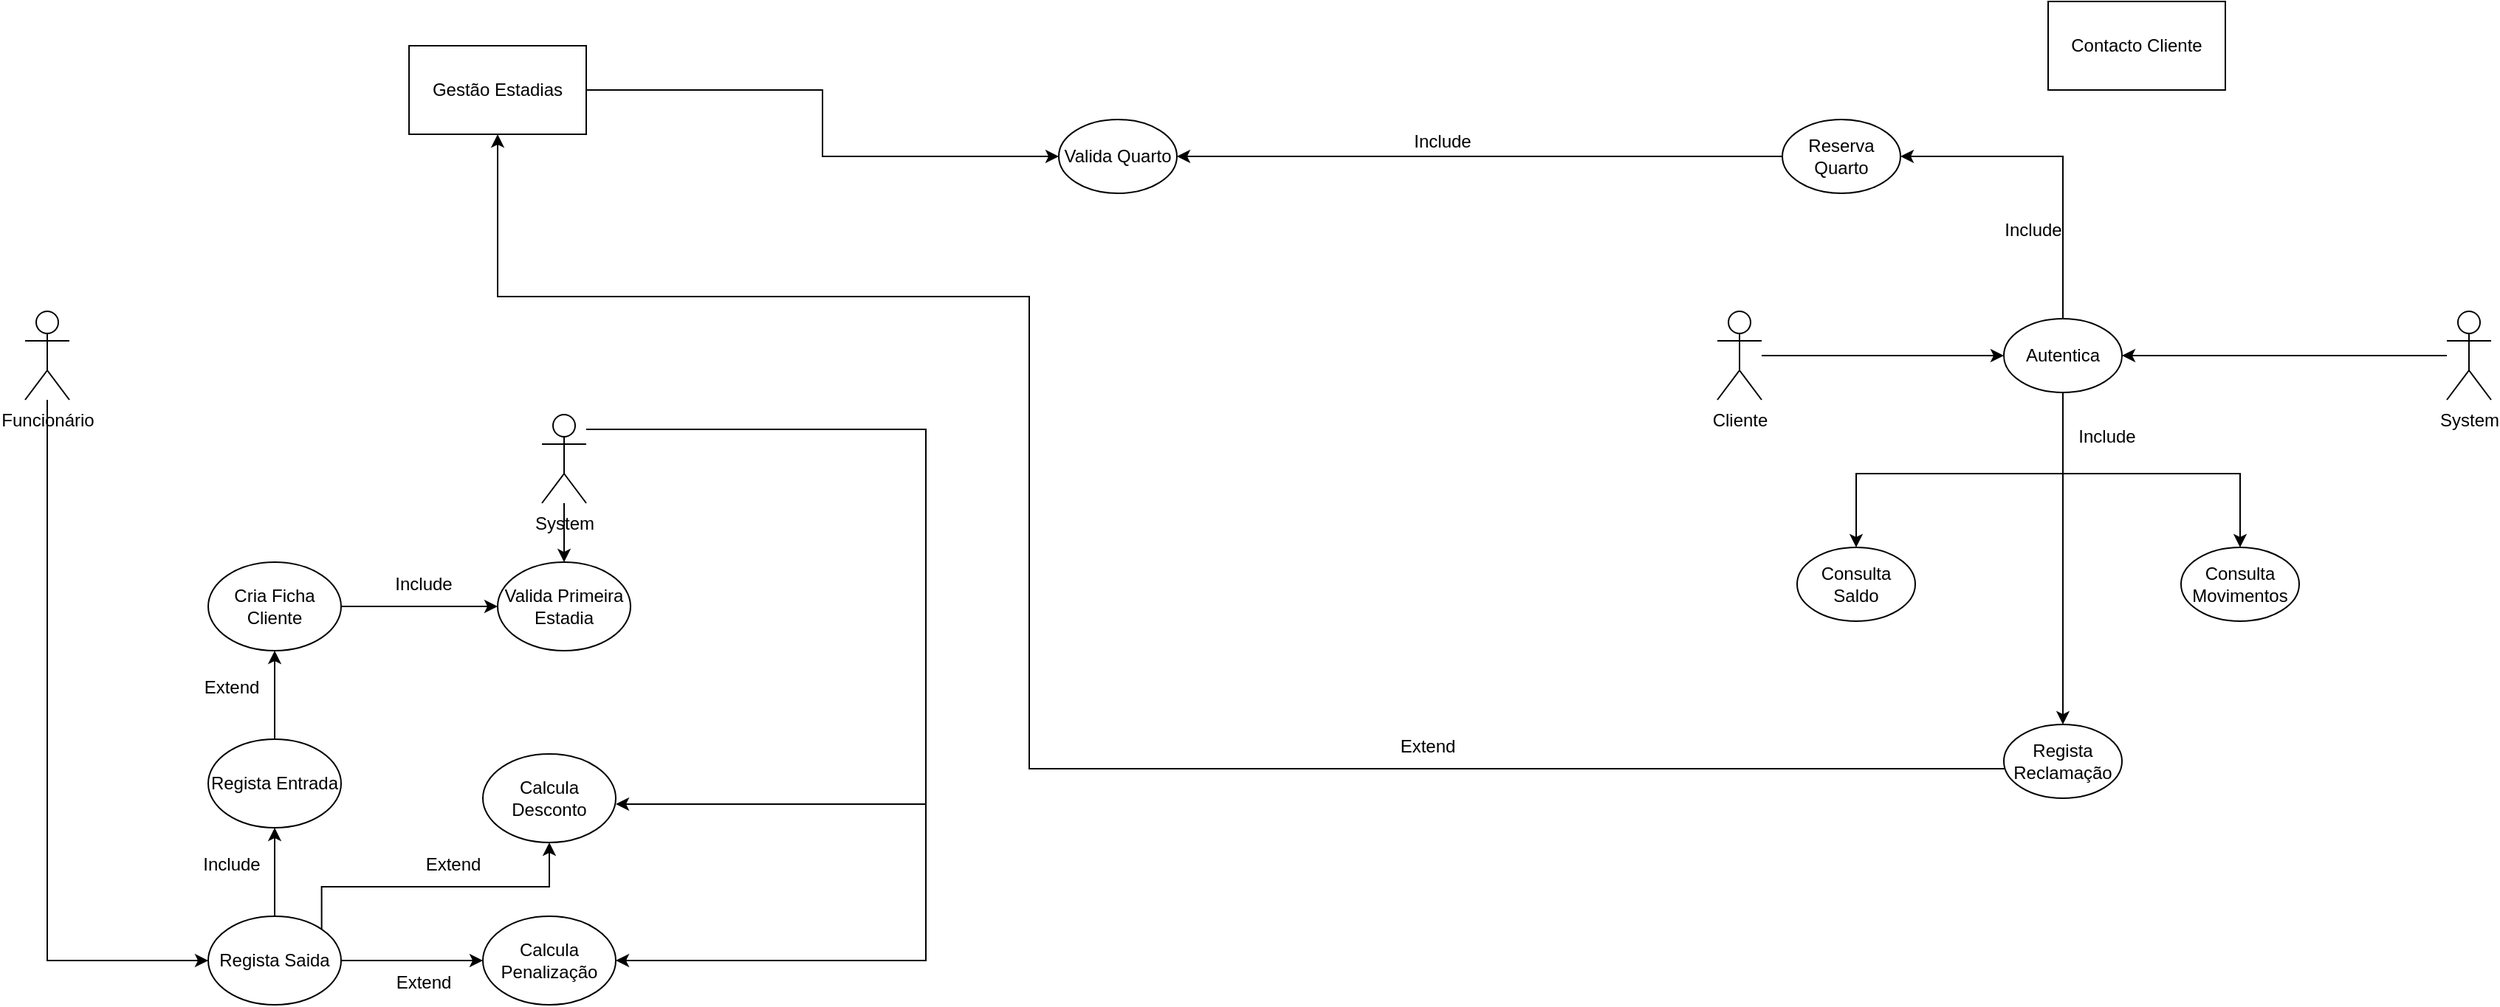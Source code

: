 <mxfile version="26.0.12">
  <diagram name="Página-1" id="fh4KVaTLT4rVOwyniBJN">
    <mxGraphModel dx="1632" dy="753" grid="1" gridSize="10" guides="1" tooltips="1" connect="1" arrows="1" fold="1" page="1" pageScale="1" pageWidth="827" pageHeight="1169" math="0" shadow="0">
      <root>
        <mxCell id="0" />
        <mxCell id="1" parent="0" />
        <mxCell id="tYYlDMSHgzgQFrv5HUEB-68" style="edgeStyle=orthogonalEdgeStyle;rounded=0;orthogonalLoop=1;jettySize=auto;html=1;entryX=0;entryY=0.5;entryDx=0;entryDy=0;" edge="1" parent="1" source="tYYlDMSHgzgQFrv5HUEB-1" target="tYYlDMSHgzgQFrv5HUEB-16">
          <mxGeometry relative="1" as="geometry">
            <Array as="points">
              <mxPoint x="95" y="690" />
            </Array>
          </mxGeometry>
        </mxCell>
        <mxCell id="tYYlDMSHgzgQFrv5HUEB-1" value="Funcionário" style="shape=umlActor;verticalLabelPosition=bottom;verticalAlign=top;html=1;outlineConnect=0;" vertex="1" parent="1">
          <mxGeometry x="80" y="250" width="30" height="60" as="geometry" />
        </mxCell>
        <mxCell id="tYYlDMSHgzgQFrv5HUEB-10" style="edgeStyle=orthogonalEdgeStyle;rounded=0;orthogonalLoop=1;jettySize=auto;html=1;entryX=0.5;entryY=0;entryDx=0;entryDy=0;" edge="1" parent="1" source="tYYlDMSHgzgQFrv5HUEB-3" target="tYYlDMSHgzgQFrv5HUEB-5">
          <mxGeometry relative="1" as="geometry" />
        </mxCell>
        <mxCell id="tYYlDMSHgzgQFrv5HUEB-3" value="System" style="shape=umlActor;verticalLabelPosition=bottom;verticalAlign=top;html=1;outlineConnect=0;" vertex="1" parent="1">
          <mxGeometry x="430" y="320" width="30" height="60" as="geometry" />
        </mxCell>
        <mxCell id="tYYlDMSHgzgQFrv5HUEB-5" value="Valida Primeira Estadia" style="ellipse;whiteSpace=wrap;html=1;" vertex="1" parent="1">
          <mxGeometry x="400" y="420" width="90" height="60" as="geometry" />
        </mxCell>
        <mxCell id="tYYlDMSHgzgQFrv5HUEB-7" value="Include" style="text;html=1;align=center;verticalAlign=middle;whiteSpace=wrap;rounded=0;" vertex="1" parent="1">
          <mxGeometry x="320" y="420" width="60" height="30" as="geometry" />
        </mxCell>
        <mxCell id="tYYlDMSHgzgQFrv5HUEB-70" style="edgeStyle=orthogonalEdgeStyle;rounded=0;orthogonalLoop=1;jettySize=auto;html=1;entryX=0;entryY=0.5;entryDx=0;entryDy=0;" edge="1" parent="1" source="tYYlDMSHgzgQFrv5HUEB-8" target="tYYlDMSHgzgQFrv5HUEB-5">
          <mxGeometry relative="1" as="geometry" />
        </mxCell>
        <mxCell id="tYYlDMSHgzgQFrv5HUEB-8" value="Cria Ficha Cliente" style="ellipse;whiteSpace=wrap;html=1;" vertex="1" parent="1">
          <mxGeometry x="204" y="420" width="90" height="60" as="geometry" />
        </mxCell>
        <mxCell id="tYYlDMSHgzgQFrv5HUEB-69" style="edgeStyle=orthogonalEdgeStyle;rounded=0;orthogonalLoop=1;jettySize=auto;html=1;exitX=0.5;exitY=0;exitDx=0;exitDy=0;entryX=0.5;entryY=1;entryDx=0;entryDy=0;" edge="1" parent="1" source="tYYlDMSHgzgQFrv5HUEB-15" target="tYYlDMSHgzgQFrv5HUEB-8">
          <mxGeometry relative="1" as="geometry" />
        </mxCell>
        <mxCell id="tYYlDMSHgzgQFrv5HUEB-15" value="Regista Entrada" style="ellipse;whiteSpace=wrap;html=1;" vertex="1" parent="1">
          <mxGeometry x="204" y="540" width="90" height="60" as="geometry" />
        </mxCell>
        <mxCell id="tYYlDMSHgzgQFrv5HUEB-67" style="edgeStyle=orthogonalEdgeStyle;rounded=0;orthogonalLoop=1;jettySize=auto;html=1;exitX=0.5;exitY=0;exitDx=0;exitDy=0;entryX=0.5;entryY=1;entryDx=0;entryDy=0;" edge="1" parent="1" source="tYYlDMSHgzgQFrv5HUEB-16" target="tYYlDMSHgzgQFrv5HUEB-15">
          <mxGeometry relative="1" as="geometry" />
        </mxCell>
        <mxCell id="tYYlDMSHgzgQFrv5HUEB-71" style="edgeStyle=orthogonalEdgeStyle;rounded=0;orthogonalLoop=1;jettySize=auto;html=1;entryX=0;entryY=0.5;entryDx=0;entryDy=0;" edge="1" parent="1" source="tYYlDMSHgzgQFrv5HUEB-16">
          <mxGeometry relative="1" as="geometry">
            <mxPoint x="390" y="690" as="targetPoint" />
          </mxGeometry>
        </mxCell>
        <mxCell id="tYYlDMSHgzgQFrv5HUEB-72" style="edgeStyle=orthogonalEdgeStyle;rounded=0;orthogonalLoop=1;jettySize=auto;html=1;exitX=1;exitY=0;exitDx=0;exitDy=0;entryX=0.5;entryY=1;entryDx=0;entryDy=0;" edge="1" parent="1" source="tYYlDMSHgzgQFrv5HUEB-16">
          <mxGeometry relative="1" as="geometry">
            <mxPoint x="435" y="610" as="targetPoint" />
            <Array as="points">
              <mxPoint x="281" y="640" />
              <mxPoint x="435" y="640" />
            </Array>
          </mxGeometry>
        </mxCell>
        <mxCell id="tYYlDMSHgzgQFrv5HUEB-16" value="Regista Saida" style="ellipse;whiteSpace=wrap;html=1;" vertex="1" parent="1">
          <mxGeometry x="204" y="660" width="90" height="60" as="geometry" />
        </mxCell>
        <mxCell id="tYYlDMSHgzgQFrv5HUEB-19" value="Extend" style="text;html=1;align=center;verticalAlign=middle;whiteSpace=wrap;rounded=0;" vertex="1" parent="1">
          <mxGeometry x="190" y="490" width="60" height="30" as="geometry" />
        </mxCell>
        <mxCell id="tYYlDMSHgzgQFrv5HUEB-20" value="Include" style="text;html=1;align=center;verticalAlign=middle;whiteSpace=wrap;rounded=0;" vertex="1" parent="1">
          <mxGeometry x="190" y="610" width="60" height="30" as="geometry" />
        </mxCell>
        <mxCell id="tYYlDMSHgzgQFrv5HUEB-22" style="edgeStyle=orthogonalEdgeStyle;rounded=0;orthogonalLoop=1;jettySize=auto;html=1;entryX=1;entryY=0.5;entryDx=0;entryDy=0;" edge="1" parent="1" source="tYYlDMSHgzgQFrv5HUEB-3">
          <mxGeometry relative="1" as="geometry">
            <mxPoint x="480" y="690" as="targetPoint" />
            <Array as="points">
              <mxPoint x="690" y="330" />
              <mxPoint x="690" y="690" />
            </Array>
          </mxGeometry>
        </mxCell>
        <mxCell id="tYYlDMSHgzgQFrv5HUEB-24" value="Extend" style="text;html=1;align=center;verticalAlign=middle;whiteSpace=wrap;rounded=0;" vertex="1" parent="1">
          <mxGeometry x="320" y="690" width="60" height="30" as="geometry" />
        </mxCell>
        <mxCell id="tYYlDMSHgzgQFrv5HUEB-25" value="Calcula Penalização" style="ellipse;whiteSpace=wrap;html=1;" vertex="1" parent="1">
          <mxGeometry x="390" y="660" width="90" height="60" as="geometry" />
        </mxCell>
        <mxCell id="tYYlDMSHgzgQFrv5HUEB-36" value="Extend" style="text;html=1;align=center;verticalAlign=middle;whiteSpace=wrap;rounded=0;" vertex="1" parent="1">
          <mxGeometry x="340" y="610" width="60" height="30" as="geometry" />
        </mxCell>
        <mxCell id="tYYlDMSHgzgQFrv5HUEB-38" style="edgeStyle=orthogonalEdgeStyle;rounded=0;orthogonalLoop=1;jettySize=auto;html=1;entryX=1;entryY=0.5;entryDx=0;entryDy=0;" edge="1" parent="1">
          <mxGeometry relative="1" as="geometry">
            <mxPoint x="690" y="584" as="sourcePoint" />
            <mxPoint x="480" y="584" as="targetPoint" />
          </mxGeometry>
        </mxCell>
        <mxCell id="tYYlDMSHgzgQFrv5HUEB-39" value="Calcula Desconto" style="ellipse;whiteSpace=wrap;html=1;" vertex="1" parent="1">
          <mxGeometry x="390" y="550" width="90" height="60" as="geometry" />
        </mxCell>
        <mxCell id="tYYlDMSHgzgQFrv5HUEB-64" style="edgeStyle=orthogonalEdgeStyle;rounded=0;orthogonalLoop=1;jettySize=auto;html=1;entryX=0;entryY=0.5;entryDx=0;entryDy=0;" edge="1" parent="1" source="tYYlDMSHgzgQFrv5HUEB-43" target="tYYlDMSHgzgQFrv5HUEB-63">
          <mxGeometry relative="1" as="geometry" />
        </mxCell>
        <mxCell id="tYYlDMSHgzgQFrv5HUEB-43" value="Gestão Estadias" style="rounded=0;whiteSpace=wrap;html=1;" vertex="1" parent="1">
          <mxGeometry x="340" y="70" width="120" height="60" as="geometry" />
        </mxCell>
        <mxCell id="tYYlDMSHgzgQFrv5HUEB-45" value="Contacto Cliente" style="rounded=0;whiteSpace=wrap;html=1;" vertex="1" parent="1">
          <mxGeometry x="1450" y="40" width="120" height="60" as="geometry" />
        </mxCell>
        <mxCell id="tYYlDMSHgzgQFrv5HUEB-49" style="edgeStyle=orthogonalEdgeStyle;rounded=0;orthogonalLoop=1;jettySize=auto;html=1;entryX=0;entryY=0.5;entryDx=0;entryDy=0;" edge="1" parent="1" source="tYYlDMSHgzgQFrv5HUEB-46" target="tYYlDMSHgzgQFrv5HUEB-48">
          <mxGeometry relative="1" as="geometry" />
        </mxCell>
        <mxCell id="tYYlDMSHgzgQFrv5HUEB-46" value="Cliente" style="shape=umlActor;verticalLabelPosition=bottom;verticalAlign=top;html=1;outlineConnect=0;" vertex="1" parent="1">
          <mxGeometry x="1226" y="250" width="30" height="60" as="geometry" />
        </mxCell>
        <mxCell id="tYYlDMSHgzgQFrv5HUEB-50" style="edgeStyle=orthogonalEdgeStyle;rounded=0;orthogonalLoop=1;jettySize=auto;html=1;entryX=1;entryY=0.5;entryDx=0;entryDy=0;" edge="1" parent="1" source="tYYlDMSHgzgQFrv5HUEB-47" target="tYYlDMSHgzgQFrv5HUEB-48">
          <mxGeometry relative="1" as="geometry" />
        </mxCell>
        <mxCell id="tYYlDMSHgzgQFrv5HUEB-47" value="System" style="shape=umlActor;verticalLabelPosition=bottom;verticalAlign=top;html=1;outlineConnect=0;" vertex="1" parent="1">
          <mxGeometry x="1720" y="250" width="30" height="60" as="geometry" />
        </mxCell>
        <mxCell id="tYYlDMSHgzgQFrv5HUEB-53" style="edgeStyle=orthogonalEdgeStyle;rounded=0;orthogonalLoop=1;jettySize=auto;html=1;entryX=0.5;entryY=0;entryDx=0;entryDy=0;" edge="1" parent="1" source="tYYlDMSHgzgQFrv5HUEB-48" target="tYYlDMSHgzgQFrv5HUEB-51">
          <mxGeometry relative="1" as="geometry">
            <Array as="points">
              <mxPoint x="1460" y="360" />
              <mxPoint x="1320" y="360" />
            </Array>
          </mxGeometry>
        </mxCell>
        <mxCell id="tYYlDMSHgzgQFrv5HUEB-54" style="edgeStyle=orthogonalEdgeStyle;rounded=0;orthogonalLoop=1;jettySize=auto;html=1;" edge="1" parent="1" source="tYYlDMSHgzgQFrv5HUEB-48" target="tYYlDMSHgzgQFrv5HUEB-52">
          <mxGeometry relative="1" as="geometry">
            <Array as="points">
              <mxPoint x="1460" y="360" />
              <mxPoint x="1580" y="360" />
            </Array>
          </mxGeometry>
        </mxCell>
        <mxCell id="tYYlDMSHgzgQFrv5HUEB-57" style="edgeStyle=orthogonalEdgeStyle;rounded=0;orthogonalLoop=1;jettySize=auto;html=1;exitX=0.5;exitY=1;exitDx=0;exitDy=0;" edge="1" parent="1" source="tYYlDMSHgzgQFrv5HUEB-48" target="tYYlDMSHgzgQFrv5HUEB-56">
          <mxGeometry relative="1" as="geometry" />
        </mxCell>
        <mxCell id="tYYlDMSHgzgQFrv5HUEB-61" style="edgeStyle=orthogonalEdgeStyle;rounded=0;orthogonalLoop=1;jettySize=auto;html=1;entryX=1;entryY=0.5;entryDx=0;entryDy=0;" edge="1" parent="1" source="tYYlDMSHgzgQFrv5HUEB-48" target="tYYlDMSHgzgQFrv5HUEB-60">
          <mxGeometry relative="1" as="geometry">
            <Array as="points">
              <mxPoint x="1460" y="145" />
            </Array>
          </mxGeometry>
        </mxCell>
        <mxCell id="tYYlDMSHgzgQFrv5HUEB-48" value="Autentica" style="ellipse;whiteSpace=wrap;html=1;" vertex="1" parent="1">
          <mxGeometry x="1420" y="255" width="80" height="50" as="geometry" />
        </mxCell>
        <mxCell id="tYYlDMSHgzgQFrv5HUEB-51" value="Consulta Saldo" style="ellipse;whiteSpace=wrap;html=1;" vertex="1" parent="1">
          <mxGeometry x="1280" y="410" width="80" height="50" as="geometry" />
        </mxCell>
        <mxCell id="tYYlDMSHgzgQFrv5HUEB-52" value="Consulta Movimentos" style="ellipse;whiteSpace=wrap;html=1;" vertex="1" parent="1">
          <mxGeometry x="1540" y="410" width="80" height="50" as="geometry" />
        </mxCell>
        <mxCell id="tYYlDMSHgzgQFrv5HUEB-55" value="Include" style="text;html=1;align=center;verticalAlign=middle;whiteSpace=wrap;rounded=0;" vertex="1" parent="1">
          <mxGeometry x="1460" y="320" width="60" height="30" as="geometry" />
        </mxCell>
        <mxCell id="tYYlDMSHgzgQFrv5HUEB-58" style="edgeStyle=orthogonalEdgeStyle;rounded=0;orthogonalLoop=1;jettySize=auto;html=1;entryX=0.5;entryY=1;entryDx=0;entryDy=0;" edge="1" parent="1" source="tYYlDMSHgzgQFrv5HUEB-56" target="tYYlDMSHgzgQFrv5HUEB-43">
          <mxGeometry relative="1" as="geometry">
            <Array as="points">
              <mxPoint x="760" y="560" />
              <mxPoint x="760" y="240" />
              <mxPoint x="400" y="240" />
            </Array>
          </mxGeometry>
        </mxCell>
        <mxCell id="tYYlDMSHgzgQFrv5HUEB-56" value="Regista Reclamação" style="ellipse;whiteSpace=wrap;html=1;" vertex="1" parent="1">
          <mxGeometry x="1420" y="530" width="80" height="50" as="geometry" />
        </mxCell>
        <mxCell id="tYYlDMSHgzgQFrv5HUEB-59" value="Extend" style="text;html=1;align=center;verticalAlign=middle;whiteSpace=wrap;rounded=0;" vertex="1" parent="1">
          <mxGeometry x="1000" y="530" width="60" height="30" as="geometry" />
        </mxCell>
        <mxCell id="tYYlDMSHgzgQFrv5HUEB-73" style="edgeStyle=orthogonalEdgeStyle;rounded=0;orthogonalLoop=1;jettySize=auto;html=1;entryX=1;entryY=0.5;entryDx=0;entryDy=0;" edge="1" parent="1" source="tYYlDMSHgzgQFrv5HUEB-60" target="tYYlDMSHgzgQFrv5HUEB-63">
          <mxGeometry relative="1" as="geometry" />
        </mxCell>
        <mxCell id="tYYlDMSHgzgQFrv5HUEB-60" value="Reserva Quarto" style="ellipse;whiteSpace=wrap;html=1;" vertex="1" parent="1">
          <mxGeometry x="1270" y="120" width="80" height="50" as="geometry" />
        </mxCell>
        <mxCell id="tYYlDMSHgzgQFrv5HUEB-63" value="Valida Quarto" style="ellipse;whiteSpace=wrap;html=1;" vertex="1" parent="1">
          <mxGeometry x="780" y="120" width="80" height="50" as="geometry" />
        </mxCell>
        <mxCell id="tYYlDMSHgzgQFrv5HUEB-66" value="Include" style="text;html=1;align=center;verticalAlign=middle;whiteSpace=wrap;rounded=0;" vertex="1" parent="1">
          <mxGeometry x="1010" y="120" width="60" height="30" as="geometry" />
        </mxCell>
        <mxCell id="tYYlDMSHgzgQFrv5HUEB-74" value="Include" style="text;html=1;align=center;verticalAlign=middle;whiteSpace=wrap;rounded=0;" vertex="1" parent="1">
          <mxGeometry x="1410" y="180" width="60" height="30" as="geometry" />
        </mxCell>
      </root>
    </mxGraphModel>
  </diagram>
</mxfile>
